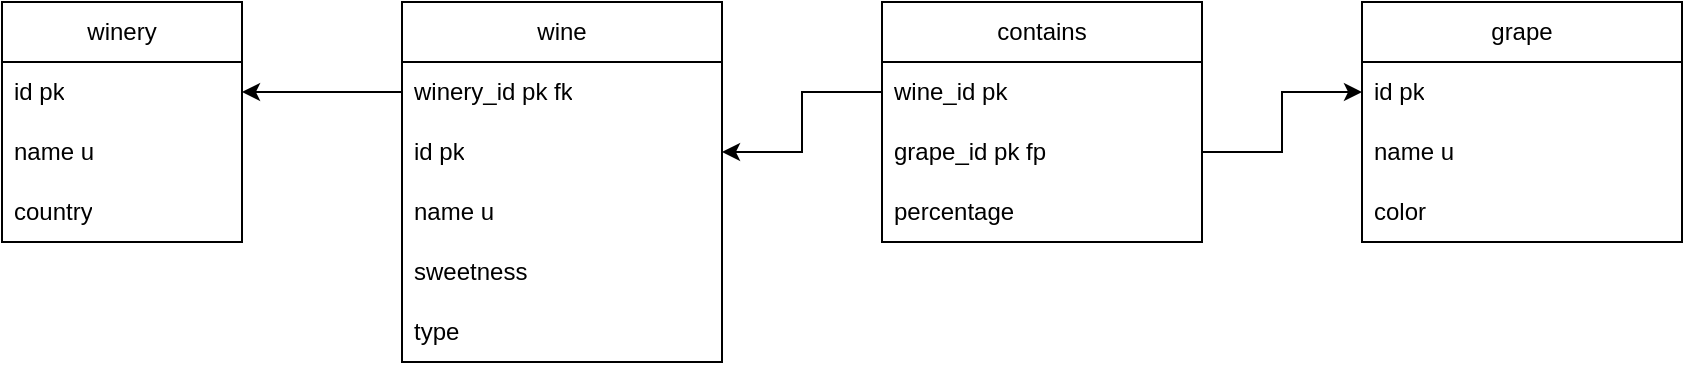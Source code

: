 <mxfile version="22.0.2" type="device" pages="5">
  <diagram id="7JNkTT_Jf9a0MJnFSr_K" name="H3T1">
    <mxGraphModel dx="678" dy="664" grid="1" gridSize="10" guides="1" tooltips="1" connect="1" arrows="1" fold="1" page="1" pageScale="1" pageWidth="827" pageHeight="1169" math="0" shadow="0">
      <root>
        <mxCell id="0" />
        <mxCell id="1" parent="0" />
        <mxCell id="1oQ45jNljYqQ-ajSGoRj-1" value="wine" style="swimlane;fontStyle=0;childLayout=stackLayout;horizontal=1;startSize=30;horizontalStack=0;resizeParent=1;resizeParentMax=0;resizeLast=0;collapsible=1;marginBottom=0;whiteSpace=wrap;html=1;" vertex="1" parent="1">
          <mxGeometry x="240" y="320" width="160" height="180" as="geometry" />
        </mxCell>
        <mxCell id="1oQ45jNljYqQ-ajSGoRj-2" value="winery_id pk fk" style="text;strokeColor=none;fillColor=none;align=left;verticalAlign=middle;spacingLeft=4;spacingRight=4;overflow=hidden;points=[[0,0.5],[1,0.5]];portConstraint=eastwest;rotatable=0;whiteSpace=wrap;html=1;" vertex="1" parent="1oQ45jNljYqQ-ajSGoRj-1">
          <mxGeometry y="30" width="160" height="30" as="geometry" />
        </mxCell>
        <mxCell id="1oQ45jNljYqQ-ajSGoRj-3" value="id pk" style="text;strokeColor=none;fillColor=none;align=left;verticalAlign=middle;spacingLeft=4;spacingRight=4;overflow=hidden;points=[[0,0.5],[1,0.5]];portConstraint=eastwest;rotatable=0;whiteSpace=wrap;html=1;" vertex="1" parent="1oQ45jNljYqQ-ajSGoRj-1">
          <mxGeometry y="60" width="160" height="30" as="geometry" />
        </mxCell>
        <mxCell id="1oQ45jNljYqQ-ajSGoRj-29" value="name u" style="text;strokeColor=none;fillColor=none;align=left;verticalAlign=middle;spacingLeft=4;spacingRight=4;overflow=hidden;points=[[0,0.5],[1,0.5]];portConstraint=eastwest;rotatable=0;whiteSpace=wrap;html=1;" vertex="1" parent="1oQ45jNljYqQ-ajSGoRj-1">
          <mxGeometry y="90" width="160" height="30" as="geometry" />
        </mxCell>
        <mxCell id="1oQ45jNljYqQ-ajSGoRj-4" value="sweetness" style="text;strokeColor=none;fillColor=none;align=left;verticalAlign=middle;spacingLeft=4;spacingRight=4;overflow=hidden;points=[[0,0.5],[1,0.5]];portConstraint=eastwest;rotatable=0;whiteSpace=wrap;html=1;" vertex="1" parent="1oQ45jNljYqQ-ajSGoRj-1">
          <mxGeometry y="120" width="160" height="30" as="geometry" />
        </mxCell>
        <mxCell id="1oQ45jNljYqQ-ajSGoRj-30" value="type" style="text;strokeColor=none;fillColor=none;align=left;verticalAlign=middle;spacingLeft=4;spacingRight=4;overflow=hidden;points=[[0,0.5],[1,0.5]];portConstraint=eastwest;rotatable=0;whiteSpace=wrap;html=1;" vertex="1" parent="1oQ45jNljYqQ-ajSGoRj-1">
          <mxGeometry y="150" width="160" height="30" as="geometry" />
        </mxCell>
        <mxCell id="1oQ45jNljYqQ-ajSGoRj-5" value="winery" style="swimlane;fontStyle=0;childLayout=stackLayout;horizontal=1;startSize=30;horizontalStack=0;resizeParent=1;resizeParentMax=0;resizeLast=0;collapsible=1;marginBottom=0;whiteSpace=wrap;html=1;" vertex="1" parent="1">
          <mxGeometry x="40" y="320" width="120" height="120" as="geometry">
            <mxRectangle x="30" y="340" width="90" height="30" as="alternateBounds" />
          </mxGeometry>
        </mxCell>
        <mxCell id="1oQ45jNljYqQ-ajSGoRj-6" value="id pk" style="text;strokeColor=none;fillColor=none;align=left;verticalAlign=middle;spacingLeft=4;spacingRight=4;overflow=hidden;points=[[0,0.5],[1,0.5]];portConstraint=eastwest;rotatable=0;whiteSpace=wrap;html=1;" vertex="1" parent="1oQ45jNljYqQ-ajSGoRj-5">
          <mxGeometry y="30" width="120" height="30" as="geometry" />
        </mxCell>
        <mxCell id="1oQ45jNljYqQ-ajSGoRj-7" value="name u" style="text;strokeColor=none;fillColor=none;align=left;verticalAlign=middle;spacingLeft=4;spacingRight=4;overflow=hidden;points=[[0,0.5],[1,0.5]];portConstraint=eastwest;rotatable=0;whiteSpace=wrap;html=1;" vertex="1" parent="1oQ45jNljYqQ-ajSGoRj-5">
          <mxGeometry y="60" width="120" height="30" as="geometry" />
        </mxCell>
        <mxCell id="1oQ45jNljYqQ-ajSGoRj-8" value="country" style="text;strokeColor=none;fillColor=none;align=left;verticalAlign=middle;spacingLeft=4;spacingRight=4;overflow=hidden;points=[[0,0.5],[1,0.5]];portConstraint=eastwest;rotatable=0;whiteSpace=wrap;html=1;" vertex="1" parent="1oQ45jNljYqQ-ajSGoRj-5">
          <mxGeometry y="90" width="120" height="30" as="geometry" />
        </mxCell>
        <mxCell id="1oQ45jNljYqQ-ajSGoRj-17" style="edgeStyle=orthogonalEdgeStyle;rounded=0;orthogonalLoop=1;jettySize=auto;html=1;exitX=0;exitY=0.5;exitDx=0;exitDy=0;entryX=1;entryY=0.5;entryDx=0;entryDy=0;" edge="1" parent="1" source="1oQ45jNljYqQ-ajSGoRj-2" target="1oQ45jNljYqQ-ajSGoRj-6">
          <mxGeometry relative="1" as="geometry" />
        </mxCell>
        <mxCell id="1oQ45jNljYqQ-ajSGoRj-19" value="contains" style="swimlane;fontStyle=0;childLayout=stackLayout;horizontal=1;startSize=30;horizontalStack=0;resizeParent=1;resizeParentMax=0;resizeLast=0;collapsible=1;marginBottom=0;whiteSpace=wrap;html=1;" vertex="1" parent="1">
          <mxGeometry x="480" y="320" width="160" height="120" as="geometry" />
        </mxCell>
        <mxCell id="1oQ45jNljYqQ-ajSGoRj-31" value="wine_id pk" style="text;strokeColor=none;fillColor=none;align=left;verticalAlign=middle;spacingLeft=4;spacingRight=4;overflow=hidden;points=[[0,0.5],[1,0.5]];portConstraint=eastwest;rotatable=0;whiteSpace=wrap;html=1;" vertex="1" parent="1oQ45jNljYqQ-ajSGoRj-19">
          <mxGeometry y="30" width="160" height="30" as="geometry" />
        </mxCell>
        <mxCell id="1oQ45jNljYqQ-ajSGoRj-32" value="grape_id pk fp" style="text;strokeColor=none;fillColor=none;align=left;verticalAlign=middle;spacingLeft=4;spacingRight=4;overflow=hidden;points=[[0,0.5],[1,0.5]];portConstraint=eastwest;rotatable=0;whiteSpace=wrap;html=1;" vertex="1" parent="1oQ45jNljYqQ-ajSGoRj-19">
          <mxGeometry y="60" width="160" height="30" as="geometry" />
        </mxCell>
        <mxCell id="1oQ45jNljYqQ-ajSGoRj-36" value="percentage" style="text;strokeColor=none;fillColor=none;align=left;verticalAlign=middle;spacingLeft=4;spacingRight=4;overflow=hidden;points=[[0,0.5],[1,0.5]];portConstraint=eastwest;rotatable=0;whiteSpace=wrap;html=1;" vertex="1" parent="1oQ45jNljYqQ-ajSGoRj-19">
          <mxGeometry y="90" width="160" height="30" as="geometry" />
        </mxCell>
        <mxCell id="1oQ45jNljYqQ-ajSGoRj-22" value="grape" style="swimlane;fontStyle=0;childLayout=stackLayout;horizontal=1;startSize=30;horizontalStack=0;resizeParent=1;resizeParentMax=0;resizeLast=0;collapsible=1;marginBottom=0;whiteSpace=wrap;html=1;" vertex="1" parent="1">
          <mxGeometry x="720" y="320" width="160" height="120" as="geometry" />
        </mxCell>
        <mxCell id="1oQ45jNljYqQ-ajSGoRj-24" value="id pk" style="text;strokeColor=none;fillColor=none;align=left;verticalAlign=middle;spacingLeft=4;spacingRight=4;overflow=hidden;points=[[0,0.5],[1,0.5]];portConstraint=eastwest;rotatable=0;whiteSpace=wrap;html=1;" vertex="1" parent="1oQ45jNljYqQ-ajSGoRj-22">
          <mxGeometry y="30" width="160" height="30" as="geometry" />
        </mxCell>
        <mxCell id="1oQ45jNljYqQ-ajSGoRj-25" value="name u" style="text;strokeColor=none;fillColor=none;align=left;verticalAlign=middle;spacingLeft=4;spacingRight=4;overflow=hidden;points=[[0,0.5],[1,0.5]];portConstraint=eastwest;rotatable=0;whiteSpace=wrap;html=1;" vertex="1" parent="1oQ45jNljYqQ-ajSGoRj-22">
          <mxGeometry y="60" width="160" height="30" as="geometry" />
        </mxCell>
        <mxCell id="1oQ45jNljYqQ-ajSGoRj-26" value="color" style="text;strokeColor=none;fillColor=none;align=left;verticalAlign=middle;spacingLeft=4;spacingRight=4;overflow=hidden;points=[[0,0.5],[1,0.5]];portConstraint=eastwest;rotatable=0;whiteSpace=wrap;html=1;" vertex="1" parent="1oQ45jNljYqQ-ajSGoRj-22">
          <mxGeometry y="90" width="160" height="30" as="geometry" />
        </mxCell>
        <mxCell id="1oQ45jNljYqQ-ajSGoRj-33" style="edgeStyle=orthogonalEdgeStyle;rounded=0;orthogonalLoop=1;jettySize=auto;html=1;" edge="1" parent="1" source="1oQ45jNljYqQ-ajSGoRj-32" target="1oQ45jNljYqQ-ajSGoRj-24">
          <mxGeometry relative="1" as="geometry" />
        </mxCell>
        <mxCell id="1oQ45jNljYqQ-ajSGoRj-35" style="edgeStyle=orthogonalEdgeStyle;rounded=0;orthogonalLoop=1;jettySize=auto;html=1;" edge="1" parent="1" source="1oQ45jNljYqQ-ajSGoRj-31" target="1oQ45jNljYqQ-ajSGoRj-3">
          <mxGeometry relative="1" as="geometry" />
        </mxCell>
      </root>
    </mxGraphModel>
  </diagram>
  <diagram id="_wK9ViU5XN9HifW3fa0C" name="H3T2">
    <mxGraphModel dx="1650" dy="1975" grid="1" gridSize="10" guides="1" tooltips="1" connect="1" arrows="1" fold="1" page="1" pageScale="1" pageWidth="827" pageHeight="1169" math="0" shadow="0">
      <root>
        <mxCell id="0" />
        <mxCell id="1" parent="0" />
        <mxCell id="bbln0P4Kd1BFasdHEKbk-1" value="year" style="ellipse;whiteSpace=wrap;html=1;" vertex="1" parent="1">
          <mxGeometry x="400" y="170" width="70" height="40" as="geometry" />
        </mxCell>
        <mxCell id="bbln0P4Kd1BFasdHEKbk-2" value="mountine" style="rounded=0;whiteSpace=wrap;html=1;" vertex="1" parent="1">
          <mxGeometry x="130" y="110" width="80" height="30" as="geometry" />
        </mxCell>
        <mxCell id="bbln0P4Kd1BFasdHEKbk-3" value="&lt;u&gt;name&lt;/u&gt;" style="ellipse;whiteSpace=wrap;html=1;" vertex="1" parent="1">
          <mxGeometry x="-20" y="110" width="90" height="40" as="geometry" />
        </mxCell>
        <mxCell id="bbln0P4Kd1BFasdHEKbk-4" value="&lt;u&gt;id&lt;/u&gt;" style="ellipse;whiteSpace=wrap;html=1;" vertex="1" parent="1">
          <mxGeometry y="50" width="110" height="40" as="geometry" />
        </mxCell>
        <mxCell id="bbln0P4Kd1BFasdHEKbk-5" value="range" style="ellipse;whiteSpace=wrap;html=1;" vertex="1" parent="1">
          <mxGeometry x="-10" y="170" width="90" height="40" as="geometry" />
        </mxCell>
        <mxCell id="bbln0P4Kd1BFasdHEKbk-6" value="continent" style="ellipse;whiteSpace=wrap;html=1;" vertex="1" parent="1">
          <mxGeometry x="60" y="220" width="90" height="40" as="geometry" />
        </mxCell>
        <mxCell id="bbln0P4Kd1BFasdHEKbk-7" value="elevation" style="ellipse;whiteSpace=wrap;html=1;" vertex="1" parent="1">
          <mxGeometry x="170" y="230" width="90" height="40" as="geometry" />
        </mxCell>
        <mxCell id="bbln0P4Kd1BFasdHEKbk-8" value="" style="endArrow=none;html=1;rounded=0;entryX=0.5;entryY=1;entryDx=0;entryDy=0;exitX=0.5;exitY=0;exitDx=0;exitDy=0;" edge="1" parent="1" source="bbln0P4Kd1BFasdHEKbk-6" target="bbln0P4Kd1BFasdHEKbk-2">
          <mxGeometry width="50" height="50" relative="1" as="geometry">
            <mxPoint x="120" y="220" as="sourcePoint" />
            <mxPoint x="160" y="180" as="targetPoint" />
          </mxGeometry>
        </mxCell>
        <mxCell id="bbln0P4Kd1BFasdHEKbk-9" value="" style="endArrow=none;html=1;rounded=0;entryX=0.75;entryY=1;entryDx=0;entryDy=0;exitX=0.5;exitY=0;exitDx=0;exitDy=0;" edge="1" parent="1" source="bbln0P4Kd1BFasdHEKbk-7" target="bbln0P4Kd1BFasdHEKbk-2">
          <mxGeometry width="50" height="50" relative="1" as="geometry">
            <mxPoint x="110" y="230" as="sourcePoint" />
            <mxPoint x="160" y="180" as="targetPoint" />
          </mxGeometry>
        </mxCell>
        <mxCell id="bbln0P4Kd1BFasdHEKbk-10" value="" style="endArrow=none;html=1;rounded=0;entryX=0.25;entryY=1;entryDx=0;entryDy=0;exitX=1;exitY=0;exitDx=0;exitDy=0;" edge="1" parent="1" source="bbln0P4Kd1BFasdHEKbk-5" target="bbln0P4Kd1BFasdHEKbk-2">
          <mxGeometry width="50" height="50" relative="1" as="geometry">
            <mxPoint x="110" y="230" as="sourcePoint" />
            <mxPoint x="160" y="180" as="targetPoint" />
          </mxGeometry>
        </mxCell>
        <mxCell id="bbln0P4Kd1BFasdHEKbk-11" value="" style="endArrow=none;html=1;rounded=0;entryX=0;entryY=0.5;entryDx=0;entryDy=0;exitX=1;exitY=0.5;exitDx=0;exitDy=0;" edge="1" parent="1" source="bbln0P4Kd1BFasdHEKbk-3" target="bbln0P4Kd1BFasdHEKbk-2">
          <mxGeometry width="50" height="50" relative="1" as="geometry">
            <mxPoint x="110" y="230" as="sourcePoint" />
            <mxPoint x="160" y="180" as="targetPoint" />
          </mxGeometry>
        </mxCell>
        <mxCell id="bbln0P4Kd1BFasdHEKbk-12" value="" style="endArrow=none;html=1;rounded=0;entryX=0.25;entryY=0;entryDx=0;entryDy=0;exitX=1;exitY=1;exitDx=0;exitDy=0;" edge="1" parent="1" source="bbln0P4Kd1BFasdHEKbk-4" target="bbln0P4Kd1BFasdHEKbk-2">
          <mxGeometry width="50" height="50" relative="1" as="geometry">
            <mxPoint x="110" y="230" as="sourcePoint" />
            <mxPoint x="160" y="180" as="targetPoint" />
          </mxGeometry>
        </mxCell>
        <mxCell id="bbln0P4Kd1BFasdHEKbk-13" value="goes_to" style="rhombus;whiteSpace=wrap;html=1;" vertex="1" parent="1">
          <mxGeometry x="280" y="100" width="90" height="50" as="geometry" />
        </mxCell>
        <mxCell id="bbln0P4Kd1BFasdHEKbk-14" value="climbing_journey" style="rounded=0;whiteSpace=wrap;html=1;" vertex="1" parent="1">
          <mxGeometry x="430" y="110" width="120" height="30" as="geometry" />
        </mxCell>
        <mxCell id="bbln0P4Kd1BFasdHEKbk-15" value="" style="endArrow=none;html=1;rounded=0;exitX=1;exitY=0.5;exitDx=0;exitDy=0;entryX=0;entryY=0.5;entryDx=0;entryDy=0;shape=link;" edge="1" parent="1" source="bbln0P4Kd1BFasdHEKbk-13" target="bbln0P4Kd1BFasdHEKbk-14">
          <mxGeometry width="50" height="50" relative="1" as="geometry">
            <mxPoint x="390" y="180" as="sourcePoint" />
            <mxPoint x="400" y="110" as="targetPoint" />
          </mxGeometry>
        </mxCell>
        <mxCell id="bbln0P4Kd1BFasdHEKbk-16" value="&lt;u&gt;name&lt;/u&gt;" style="ellipse;whiteSpace=wrap;html=1;" vertex="1" parent="1">
          <mxGeometry x="405" y="5" width="60" height="30" as="geometry" />
        </mxCell>
        <mxCell id="bbln0P4Kd1BFasdHEKbk-17" value="year" style="ellipse;whiteSpace=wrap;html=1;" vertex="1" parent="1">
          <mxGeometry x="410" y="175" width="50" height="30" as="geometry" />
        </mxCell>
        <mxCell id="bbln0P4Kd1BFasdHEKbk-18" value="&lt;u&gt;id&lt;/u&gt;" style="ellipse;whiteSpace=wrap;html=1;" vertex="1" parent="1">
          <mxGeometry x="310" y="50" width="120" height="40" as="geometry" />
        </mxCell>
        <mxCell id="bbln0P4Kd1BFasdHEKbk-19" value="" style="endArrow=none;html=1;rounded=0;entryX=0.5;entryY=1;entryDx=0;entryDy=0;exitX=0.5;exitY=0;exitDx=0;exitDy=0;" edge="1" parent="1" source="bbln0P4Kd1BFasdHEKbk-14" target="bbln0P4Kd1BFasdHEKbk-16">
          <mxGeometry width="50" height="50" relative="1" as="geometry">
            <mxPoint x="470" y="140" as="sourcePoint" />
            <mxPoint x="520" y="90" as="targetPoint" />
          </mxGeometry>
        </mxCell>
        <mxCell id="bbln0P4Kd1BFasdHEKbk-20" value="" style="endArrow=none;html=1;rounded=0;entryX=0.5;entryY=1;entryDx=0;entryDy=0;" edge="1" parent="1" target="bbln0P4Kd1BFasdHEKbk-18">
          <mxGeometry width="50" height="50" relative="1" as="geometry">
            <mxPoint x="460" y="110" as="sourcePoint" />
            <mxPoint x="520" y="90" as="targetPoint" />
          </mxGeometry>
        </mxCell>
        <mxCell id="bbln0P4Kd1BFasdHEKbk-21" value="" style="endArrow=none;html=1;rounded=0;entryX=0.25;entryY=1;entryDx=0;entryDy=0;exitX=0.5;exitY=0;exitDx=0;exitDy=0;" edge="1" parent="1" source="bbln0P4Kd1BFasdHEKbk-1" target="bbln0P4Kd1BFasdHEKbk-14">
          <mxGeometry width="50" height="50" relative="1" as="geometry">
            <mxPoint x="400" y="160" as="sourcePoint" />
            <mxPoint x="520" y="90" as="targetPoint" />
          </mxGeometry>
        </mxCell>
        <mxCell id="bbln0P4Kd1BFasdHEKbk-22" value="taking_part" style="rhombus;whiteSpace=wrap;html=1;" vertex="1" parent="1">
          <mxGeometry x="630" y="100" width="80" height="50" as="geometry" />
        </mxCell>
        <mxCell id="bbln0P4Kd1BFasdHEKbk-23" value="" style="endArrow=none;html=1;rounded=0;exitX=1.01;exitY=0.593;exitDx=0;exitDy=0;exitPerimeter=0;entryX=0;entryY=0.5;entryDx=0;entryDy=0;shape=link;" edge="1" parent="1">
          <mxGeometry width="50" height="50" relative="1" as="geometry">
            <mxPoint x="551" y="124.83" as="sourcePoint" />
            <mxPoint x="630" y="125.08" as="targetPoint" />
          </mxGeometry>
        </mxCell>
        <mxCell id="bbln0P4Kd1BFasdHEKbk-24" value="hiker" style="rounded=0;whiteSpace=wrap;html=1;" vertex="1" parent="1">
          <mxGeometry x="780" y="110" width="80" height="30" as="geometry" />
        </mxCell>
        <mxCell id="bbln0P4Kd1BFasdHEKbk-25" value="" style="endArrow=none;html=1;rounded=0;entryX=0;entryY=0.5;entryDx=0;entryDy=0;exitX=1;exitY=0.5;exitDx=0;exitDy=0;shape=link;" edge="1" parent="1" source="bbln0P4Kd1BFasdHEKbk-22" target="bbln0P4Kd1BFasdHEKbk-24">
          <mxGeometry width="50" height="50" relative="1" as="geometry">
            <mxPoint x="670" y="140" as="sourcePoint" />
            <mxPoint x="720" y="90" as="targetPoint" />
          </mxGeometry>
        </mxCell>
        <mxCell id="bbln0P4Kd1BFasdHEKbk-26" value="" style="endArrow=none;html=1;rounded=0;entryX=0;entryY=0.5;entryDx=0;entryDy=0;exitX=1;exitY=0.5;exitDx=0;exitDy=0;" edge="1" parent="1" source="bbln0P4Kd1BFasdHEKbk-2" target="bbln0P4Kd1BFasdHEKbk-13">
          <mxGeometry width="50" height="50" relative="1" as="geometry">
            <mxPoint x="180" y="170" as="sourcePoint" />
            <mxPoint x="230" y="120" as="targetPoint" />
          </mxGeometry>
        </mxCell>
        <mxCell id="bbln0P4Kd1BFasdHEKbk-27" value="N" style="text;html=1;align=center;verticalAlign=middle;resizable=0;points=[];autosize=1;strokeColor=none;fillColor=none;" vertex="1" parent="1">
          <mxGeometry x="360" y="98" width="30" height="30" as="geometry" />
        </mxCell>
        <mxCell id="bbln0P4Kd1BFasdHEKbk-28" value="1" style="text;html=1;align=center;verticalAlign=middle;resizable=0;points=[];autosize=1;strokeColor=none;fillColor=none;" vertex="1" parent="1">
          <mxGeometry x="260" y="100" width="30" height="30" as="geometry" />
        </mxCell>
        <mxCell id="bbln0P4Kd1BFasdHEKbk-29" value="M" style="text;html=1;align=center;verticalAlign=middle;resizable=0;points=[];autosize=1;strokeColor=none;fillColor=none;" vertex="1" parent="1">
          <mxGeometry x="610" y="98" width="30" height="30" as="geometry" />
        </mxCell>
        <mxCell id="bbln0P4Kd1BFasdHEKbk-30" value="N" style="text;html=1;align=center;verticalAlign=middle;resizable=0;points=[];autosize=1;strokeColor=none;fillColor=none;" vertex="1" parent="1">
          <mxGeometry x="700" y="98" width="30" height="30" as="geometry" />
        </mxCell>
        <mxCell id="bbln0P4Kd1BFasdHEKbk-31" value="date_of_birth" style="ellipse;whiteSpace=wrap;html=1;" vertex="1" parent="1">
          <mxGeometry x="835" y="35" width="100" height="40" as="geometry" />
        </mxCell>
        <mxCell id="bbln0P4Kd1BFasdHEKbk-32" value="name" style="ellipse;whiteSpace=wrap;html=1;" vertex="1" parent="1">
          <mxGeometry x="775" y="170" width="90" height="40" as="geometry" />
        </mxCell>
        <mxCell id="bbln0P4Kd1BFasdHEKbk-33" value="&lt;u&gt;id&lt;/u&gt;" style="ellipse;whiteSpace=wrap;html=1;" vertex="1" parent="1">
          <mxGeometry x="770" y="40" width="50" height="30" as="geometry" />
        </mxCell>
        <mxCell id="bbln0P4Kd1BFasdHEKbk-34" value="" style="endArrow=none;html=1;rounded=0;entryX=0.5;entryY=1;entryDx=0;entryDy=0;exitX=0.25;exitY=0;exitDx=0;exitDy=0;" edge="1" parent="1" source="bbln0P4Kd1BFasdHEKbk-24" target="bbln0P4Kd1BFasdHEKbk-33">
          <mxGeometry width="50" height="50" relative="1" as="geometry">
            <mxPoint x="830" y="140" as="sourcePoint" />
            <mxPoint x="880" y="90" as="targetPoint" />
          </mxGeometry>
        </mxCell>
        <mxCell id="bbln0P4Kd1BFasdHEKbk-35" value="" style="endArrow=none;html=1;rounded=0;entryX=0;entryY=1;entryDx=0;entryDy=0;exitX=0.75;exitY=0;exitDx=0;exitDy=0;" edge="1" parent="1" source="bbln0P4Kd1BFasdHEKbk-24" target="bbln0P4Kd1BFasdHEKbk-31">
          <mxGeometry width="50" height="50" relative="1" as="geometry">
            <mxPoint x="830" y="140" as="sourcePoint" />
            <mxPoint x="880" y="90" as="targetPoint" />
            <Array as="points" />
          </mxGeometry>
        </mxCell>
        <mxCell id="bbln0P4Kd1BFasdHEKbk-36" value="" style="endArrow=none;html=1;rounded=0;entryX=0.5;entryY=0;entryDx=0;entryDy=0;exitX=0.5;exitY=1;exitDx=0;exitDy=0;" edge="1" parent="1" source="bbln0P4Kd1BFasdHEKbk-24" target="bbln0P4Kd1BFasdHEKbk-32">
          <mxGeometry width="50" height="50" relative="1" as="geometry">
            <mxPoint x="830" y="140" as="sourcePoint" />
            <mxPoint x="880" y="90" as="targetPoint" />
          </mxGeometry>
        </mxCell>
        <mxCell id="bbln0P4Kd1BFasdHEKbk-37" value="first_name" style="ellipse;whiteSpace=wrap;html=1;" vertex="1" parent="1">
          <mxGeometry x="720" y="240" width="90" height="40" as="geometry" />
        </mxCell>
        <mxCell id="bbln0P4Kd1BFasdHEKbk-38" value="surname" style="ellipse;whiteSpace=wrap;html=1;" vertex="1" parent="1">
          <mxGeometry x="827" y="240" width="90" height="40" as="geometry" />
        </mxCell>
        <mxCell id="bbln0P4Kd1BFasdHEKbk-39" value="" style="endArrow=none;html=1;rounded=0;entryX=0.5;entryY=0;entryDx=0;entryDy=0;exitX=0;exitY=1;exitDx=0;exitDy=0;" edge="1" parent="1" source="bbln0P4Kd1BFasdHEKbk-32" target="bbln0P4Kd1BFasdHEKbk-37">
          <mxGeometry width="50" height="50" relative="1" as="geometry">
            <mxPoint x="450" y="180" as="sourcePoint" />
            <mxPoint x="500" y="130" as="targetPoint" />
          </mxGeometry>
        </mxCell>
        <mxCell id="bbln0P4Kd1BFasdHEKbk-40" value="" style="endArrow=none;html=1;rounded=0;entryX=0.5;entryY=0;entryDx=0;entryDy=0;exitX=1;exitY=1;exitDx=0;exitDy=0;" edge="1" parent="1" source="bbln0P4Kd1BFasdHEKbk-32" target="bbln0P4Kd1BFasdHEKbk-38">
          <mxGeometry width="50" height="50" relative="1" as="geometry">
            <mxPoint x="450" y="180" as="sourcePoint" />
            <mxPoint x="500" y="130" as="targetPoint" />
          </mxGeometry>
        </mxCell>
        <mxCell id="bbln0P4Kd1BFasdHEKbk-41" value="level" style="ellipse;whiteSpace=wrap;html=1;" vertex="1" parent="1">
          <mxGeometry x="490" y="175" width="70" height="30" as="geometry" />
        </mxCell>
        <mxCell id="bbln0P4Kd1BFasdHEKbk-42" value="" style="endArrow=none;html=1;rounded=0;entryX=0.5;entryY=0;entryDx=0;entryDy=0;exitX=0.75;exitY=1;exitDx=0;exitDy=0;" edge="1" parent="1" source="bbln0P4Kd1BFasdHEKbk-14" target="bbln0P4Kd1BFasdHEKbk-41">
          <mxGeometry width="50" height="50" relative="1" as="geometry">
            <mxPoint x="450" y="180" as="sourcePoint" />
            <mxPoint x="500" y="130" as="targetPoint" />
          </mxGeometry>
        </mxCell>
        <mxCell id="bbln0P4Kd1BFasdHEKbk-43" value="physical_level" style="ellipse;whiteSpace=wrap;html=1;" vertex="1" parent="1">
          <mxGeometry x="420" y="230" width="90" height="40" as="geometry" />
        </mxCell>
        <mxCell id="bbln0P4Kd1BFasdHEKbk-44" value="tehnical_level" style="ellipse;whiteSpace=wrap;html=1;" vertex="1" parent="1">
          <mxGeometry x="525" y="230" width="95" height="40" as="geometry" />
        </mxCell>
        <mxCell id="bbln0P4Kd1BFasdHEKbk-45" value="" style="endArrow=none;html=1;rounded=0;exitX=0.5;exitY=0;exitDx=0;exitDy=0;entryX=1;entryY=1;entryDx=0;entryDy=0;" edge="1" parent="1" source="bbln0P4Kd1BFasdHEKbk-44" target="bbln0P4Kd1BFasdHEKbk-41">
          <mxGeometry width="50" height="50" relative="1" as="geometry">
            <mxPoint x="450" y="180" as="sourcePoint" />
            <mxPoint x="500" y="130" as="targetPoint" />
          </mxGeometry>
        </mxCell>
        <mxCell id="bbln0P4Kd1BFasdHEKbk-46" value="" style="endArrow=none;html=1;rounded=0;entryX=0.5;entryY=0;entryDx=0;entryDy=0;exitX=0;exitY=1;exitDx=0;exitDy=0;" edge="1" parent="1" source="bbln0P4Kd1BFasdHEKbk-41" target="bbln0P4Kd1BFasdHEKbk-43">
          <mxGeometry width="50" height="50" relative="1" as="geometry">
            <mxPoint x="450" y="180" as="sourcePoint" />
            <mxPoint x="500" y="130" as="targetPoint" />
          </mxGeometry>
        </mxCell>
        <mxCell id="bbln0P4Kd1BFasdHEKbk-47" value="no_data" style="ellipse;whiteSpace=wrap;dashed=1;html=1;dashPattern=1 3" vertex="1" parent="1">
          <mxGeometry x="482.5" y="-5" width="85" height="40" as="geometry" />
        </mxCell>
        <mxCell id="bbln0P4Kd1BFasdHEKbk-48" value="" style="endArrow=none;html=1;rounded=0;entryX=0;entryY=1;entryDx=0;entryDy=0;exitX=0.75;exitY=0;exitDx=0;exitDy=0;" edge="1" parent="1" source="bbln0P4Kd1BFasdHEKbk-14" target="bbln0P4Kd1BFasdHEKbk-47">
          <mxGeometry width="50" height="50" relative="1" as="geometry">
            <mxPoint x="480" y="240" as="sourcePoint" />
            <mxPoint x="530" y="190" as="targetPoint" />
          </mxGeometry>
        </mxCell>
        <mxCell id="bbln0P4Kd1BFasdHEKbk-49" value="no_journeys" style="ellipse;whiteSpace=wrap;dashed=1;html=1;dashPattern=1 3" vertex="1" parent="1">
          <mxGeometry x="130" y="30" width="85" height="40" as="geometry" />
        </mxCell>
        <mxCell id="bbln0P4Kd1BFasdHEKbk-50" value="" style="endArrow=none;html=1;rounded=0;entryX=0.5;entryY=1;entryDx=0;entryDy=0;exitX=0.5;exitY=0;exitDx=0;exitDy=0;" edge="1" parent="1" source="bbln0P4Kd1BFasdHEKbk-2" target="bbln0P4Kd1BFasdHEKbk-49">
          <mxGeometry width="50" height="50" relative="1" as="geometry">
            <mxPoint x="490" y="210" as="sourcePoint" />
            <mxPoint x="540" y="160" as="targetPoint" />
          </mxGeometry>
        </mxCell>
        <mxCell id="FB-y4dWFcBNHLq-h-s0U-4" value="taking_part" style="rhombus;whiteSpace=wrap;html=1;" vertex="1" parent="1">
          <mxGeometry x="695" y="-28.75" width="80" height="50" as="geometry" />
        </mxCell>
        <mxCell id="FB-y4dWFcBNHLq-h-s0U-8" value="took_part" style="rhombus;whiteSpace=wrap;html=1;" vertex="1" parent="1">
          <mxGeometry x="695" y="-25" width="80" height="42.5" as="geometry" />
        </mxCell>
        <mxCell id="FB-y4dWFcBNHLq-h-s0U-10" value="completed_&lt;br&gt;climbing_journey" style="rounded=0;whiteSpace=wrap;html=1;" vertex="1" parent="1">
          <mxGeometry x="610" y="-130" width="130" height="35" as="geometry" />
        </mxCell>
        <mxCell id="FB-y4dWFcBNHLq-h-s0U-6" value="completed_&lt;br&gt;climbing_journey" style="rounded=0;whiteSpace=wrap;html=1;" vertex="1" parent="1">
          <mxGeometry x="615" y="-127.5" width="120" height="30" as="geometry" />
        </mxCell>
        <mxCell id="FB-y4dWFcBNHLq-h-s0U-14" value="taking_part" style="rhombus;whiteSpace=wrap;html=1;" vertex="1" parent="1">
          <mxGeometry x="580" y="-28.75" width="80" height="50" as="geometry" />
        </mxCell>
        <mxCell id="FB-y4dWFcBNHLq-h-s0U-15" value="related_to" style="rhombus;whiteSpace=wrap;html=1;" vertex="1" parent="1">
          <mxGeometry x="580" y="-25" width="80" height="42.5" as="geometry" />
        </mxCell>
        <mxCell id="FB-y4dWFcBNHLq-h-s0U-17" value="" style="endArrow=none;html=1;rounded=0;entryX=0.5;entryY=1;entryDx=0;entryDy=0;exitX=0;exitY=0;exitDx=0;exitDy=0;" edge="1" parent="1" source="bbln0P4Kd1BFasdHEKbk-24" target="FB-y4dWFcBNHLq-h-s0U-4">
          <mxGeometry width="50" height="50" relative="1" as="geometry">
            <mxPoint x="790" y="110" as="sourcePoint" />
            <mxPoint x="840" y="60" as="targetPoint" />
          </mxGeometry>
        </mxCell>
        <mxCell id="FB-y4dWFcBNHLq-h-s0U-18" value="" style="endArrow=none;html=1;rounded=0;exitX=1;exitY=0;exitDx=0;exitDy=0;entryX=0.5;entryY=1;entryDx=0;entryDy=0;" edge="1" parent="1" source="bbln0P4Kd1BFasdHEKbk-14" target="FB-y4dWFcBNHLq-h-s0U-14">
          <mxGeometry width="50" height="50" relative="1" as="geometry">
            <mxPoint x="660" y="70" as="sourcePoint" />
            <mxPoint x="710" y="20" as="targetPoint" />
          </mxGeometry>
        </mxCell>
        <mxCell id="FB-y4dWFcBNHLq-h-s0U-19" value="" style="endArrow=none;html=1;rounded=0;entryX=0.25;entryY=1;entryDx=0;entryDy=0;exitX=0.5;exitY=0;exitDx=0;exitDy=0;" edge="1" parent="1" source="FB-y4dWFcBNHLq-h-s0U-15" target="FB-y4dWFcBNHLq-h-s0U-10">
          <mxGeometry width="50" height="50" relative="1" as="geometry">
            <mxPoint x="620" y="-30" as="sourcePoint" />
            <mxPoint x="710" y="20" as="targetPoint" />
            <Array as="points" />
          </mxGeometry>
        </mxCell>
        <mxCell id="FB-y4dWFcBNHLq-h-s0U-20" value="" style="endArrow=none;html=1;rounded=0;entryX=0.75;entryY=1;entryDx=0;entryDy=0;exitX=0.5;exitY=0;exitDx=0;exitDy=0;" edge="1" parent="1" source="FB-y4dWFcBNHLq-h-s0U-8" target="FB-y4dWFcBNHLq-h-s0U-6">
          <mxGeometry width="50" height="50" relative="1" as="geometry">
            <mxPoint x="660" y="70" as="sourcePoint" />
            <mxPoint x="710" y="20" as="targetPoint" />
          </mxGeometry>
        </mxCell>
        <mxCell id="FB-y4dWFcBNHLq-h-s0U-21" value="1" style="text;html=1;align=center;verticalAlign=middle;resizable=0;points=[];autosize=1;strokeColor=none;fillColor=none;" vertex="1" parent="1">
          <mxGeometry x="740" y="10" width="30" height="30" as="geometry" />
        </mxCell>
        <mxCell id="FB-y4dWFcBNHLq-h-s0U-22" value="N" style="text;html=1;align=center;verticalAlign=middle;resizable=0;points=[];autosize=1;strokeColor=none;fillColor=none;" vertex="1" parent="1">
          <mxGeometry x="730" y="-55" width="30" height="30" as="geometry" />
        </mxCell>
        <mxCell id="FB-y4dWFcBNHLq-h-s0U-23" value="N" style="text;html=1;align=center;verticalAlign=middle;resizable=0;points=[];autosize=1;strokeColor=none;fillColor=none;" vertex="1" parent="1">
          <mxGeometry x="590" y="-55" width="30" height="30" as="geometry" />
        </mxCell>
        <mxCell id="FB-y4dWFcBNHLq-h-s0U-25" value="1" style="text;html=1;align=center;verticalAlign=middle;resizable=0;points=[];autosize=1;strokeColor=none;fillColor=none;" vertex="1" parent="1">
          <mxGeometry x="580" y="10" width="30" height="30" as="geometry" />
        </mxCell>
        <mxCell id="FB-y4dWFcBNHLq-h-s0U-26" value="success_rate" style="ellipse;whiteSpace=wrap;html=1;" vertex="1" parent="1">
          <mxGeometry x="630" y="-220" width="90" height="40" as="geometry" />
        </mxCell>
        <mxCell id="FB-y4dWFcBNHLq-h-s0U-28" value="" style="endArrow=none;html=1;rounded=0;entryX=0.5;entryY=1;entryDx=0;entryDy=0;exitX=0.5;exitY=0;exitDx=0;exitDy=0;" edge="1" parent="1" source="FB-y4dWFcBNHLq-h-s0U-6" target="FB-y4dWFcBNHLq-h-s0U-26">
          <mxGeometry width="50" height="50" relative="1" as="geometry">
            <mxPoint x="640" y="30" as="sourcePoint" />
            <mxPoint x="690" y="-20" as="targetPoint" />
          </mxGeometry>
        </mxCell>
      </root>
    </mxGraphModel>
  </diagram>
  <diagram id="AAaRK82cXDlwMC6vociS" name="H3T3">
    <mxGraphModel dx="1152" dy="1128" grid="1" gridSize="10" guides="1" tooltips="1" connect="1" arrows="1" fold="1" page="1" pageScale="1" pageWidth="827" pageHeight="1169" math="0" shadow="0">
      <root>
        <mxCell id="0" />
        <mxCell id="1" parent="0" />
        <mxCell id="342cqSCkGEof91Cu0tMt-51" value="goes_to" style="swimlane;fontStyle=0;childLayout=stackLayout;horizontal=1;startSize=30;horizontalStack=0;resizeParent=1;resizeParentMax=0;resizeLast=0;collapsible=1;marginBottom=0;whiteSpace=wrap;html=1;" vertex="1" parent="1">
          <mxGeometry x="240" y="320" width="160" height="90" as="geometry" />
        </mxCell>
        <mxCell id="342cqSCkGEof91Cu0tMt-52" value="mountine_id pk fk" style="text;strokeColor=none;fillColor=none;align=left;verticalAlign=middle;spacingLeft=4;spacingRight=4;overflow=hidden;points=[[0,0.5],[1,0.5]];portConstraint=eastwest;rotatable=0;whiteSpace=wrap;html=1;" vertex="1" parent="342cqSCkGEof91Cu0tMt-51">
          <mxGeometry y="30" width="160" height="30" as="geometry" />
        </mxCell>
        <mxCell id="342cqSCkGEof91Cu0tMt-53" value="climbing_journey_id pk fk" style="text;strokeColor=none;fillColor=none;align=left;verticalAlign=middle;spacingLeft=4;spacingRight=4;overflow=hidden;points=[[0,0.5],[1,0.5]];portConstraint=eastwest;rotatable=0;whiteSpace=wrap;html=1;" vertex="1" parent="342cqSCkGEof91Cu0tMt-51">
          <mxGeometry y="60" width="160" height="30" as="geometry" />
        </mxCell>
        <mxCell id="342cqSCkGEof91Cu0tMt-55" value="mountine" style="swimlane;fontStyle=0;childLayout=stackLayout;horizontal=1;startSize=30;horizontalStack=0;resizeParent=1;resizeParentMax=0;resizeLast=0;collapsible=1;marginBottom=0;whiteSpace=wrap;html=1;" vertex="1" parent="1">
          <mxGeometry x="40" y="320" width="120" height="180" as="geometry">
            <mxRectangle x="30" y="340" width="90" height="30" as="alternateBounds" />
          </mxGeometry>
        </mxCell>
        <mxCell id="342cqSCkGEof91Cu0tMt-56" value="mountine_id pk" style="text;strokeColor=none;fillColor=none;align=left;verticalAlign=middle;spacingLeft=4;spacingRight=4;overflow=hidden;points=[[0,0.5],[1,0.5]];portConstraint=eastwest;rotatable=0;whiteSpace=wrap;html=1;" vertex="1" parent="342cqSCkGEof91Cu0tMt-55">
          <mxGeometry y="30" width="120" height="30" as="geometry" />
        </mxCell>
        <mxCell id="342cqSCkGEof91Cu0tMt-57" value="name u" style="text;strokeColor=none;fillColor=none;align=left;verticalAlign=middle;spacingLeft=4;spacingRight=4;overflow=hidden;points=[[0,0.5],[1,0.5]];portConstraint=eastwest;rotatable=0;whiteSpace=wrap;html=1;" vertex="1" parent="342cqSCkGEof91Cu0tMt-55">
          <mxGeometry y="60" width="120" height="30" as="geometry" />
        </mxCell>
        <mxCell id="342cqSCkGEof91Cu0tMt-58" value="range" style="text;strokeColor=none;fillColor=none;align=left;verticalAlign=middle;spacingLeft=4;spacingRight=4;overflow=hidden;points=[[0,0.5],[1,0.5]];portConstraint=eastwest;rotatable=0;whiteSpace=wrap;html=1;" vertex="1" parent="342cqSCkGEof91Cu0tMt-55">
          <mxGeometry y="90" width="120" height="30" as="geometry" />
        </mxCell>
        <mxCell id="342cqSCkGEof91Cu0tMt-59" value="continent" style="text;strokeColor=none;fillColor=none;align=left;verticalAlign=middle;spacingLeft=4;spacingRight=4;overflow=hidden;points=[[0,0.5],[1,0.5]];portConstraint=eastwest;rotatable=0;whiteSpace=wrap;html=1;" vertex="1" parent="342cqSCkGEof91Cu0tMt-55">
          <mxGeometry y="120" width="120" height="30" as="geometry" />
        </mxCell>
        <mxCell id="342cqSCkGEof91Cu0tMt-60" value="elevation" style="text;strokeColor=none;fillColor=none;align=left;verticalAlign=middle;spacingLeft=4;spacingRight=4;overflow=hidden;points=[[0,0.5],[1,0.5]];portConstraint=eastwest;rotatable=0;whiteSpace=wrap;html=1;" vertex="1" parent="342cqSCkGEof91Cu0tMt-55">
          <mxGeometry y="150" width="120" height="30" as="geometry" />
        </mxCell>
        <mxCell id="342cqSCkGEof91Cu0tMt-61" value="climbing_journey" style="swimlane;fontStyle=0;childLayout=stackLayout;horizontal=1;startSize=30;horizontalStack=0;resizeParent=1;resizeParentMax=0;resizeLast=0;collapsible=1;marginBottom=0;whiteSpace=wrap;html=1;" vertex="1" parent="1">
          <mxGeometry x="480" y="320" width="160" height="180" as="geometry" />
        </mxCell>
        <mxCell id="342cqSCkGEof91Cu0tMt-62" value="climbing_journey_id pk" style="text;strokeColor=none;fillColor=none;align=left;verticalAlign=middle;spacingLeft=4;spacingRight=4;overflow=hidden;points=[[0,0.5],[1,0.5]];portConstraint=eastwest;rotatable=0;whiteSpace=wrap;html=1;" vertex="1" parent="342cqSCkGEof91Cu0tMt-61">
          <mxGeometry y="30" width="160" height="30" as="geometry" />
        </mxCell>
        <mxCell id="342cqSCkGEof91Cu0tMt-63" value="name u" style="text;strokeColor=none;fillColor=none;align=left;verticalAlign=middle;spacingLeft=4;spacingRight=4;overflow=hidden;points=[[0,0.5],[1,0.5]];portConstraint=eastwest;rotatable=0;whiteSpace=wrap;html=1;" vertex="1" parent="342cqSCkGEof91Cu0tMt-61">
          <mxGeometry y="60" width="160" height="30" as="geometry" />
        </mxCell>
        <mxCell id="342cqSCkGEof91Cu0tMt-64" value="year" style="text;strokeColor=none;fillColor=none;align=left;verticalAlign=middle;spacingLeft=4;spacingRight=4;overflow=hidden;points=[[0,0.5],[1,0.5]];portConstraint=eastwest;rotatable=0;whiteSpace=wrap;html=1;" vertex="1" parent="342cqSCkGEof91Cu0tMt-61">
          <mxGeometry y="90" width="160" height="30" as="geometry" />
        </mxCell>
        <mxCell id="342cqSCkGEof91Cu0tMt-65" value="physical level" style="text;strokeColor=none;fillColor=none;align=left;verticalAlign=middle;spacingLeft=4;spacingRight=4;overflow=hidden;points=[[0,0.5],[1,0.5]];portConstraint=eastwest;rotatable=0;whiteSpace=wrap;html=1;" vertex="1" parent="342cqSCkGEof91Cu0tMt-61">
          <mxGeometry y="120" width="160" height="30" as="geometry" />
        </mxCell>
        <mxCell id="342cqSCkGEof91Cu0tMt-66" value="technical level" style="text;strokeColor=none;fillColor=none;align=left;verticalAlign=middle;spacingLeft=4;spacingRight=4;overflow=hidden;points=[[0,0.5],[1,0.5]];portConstraint=eastwest;rotatable=0;whiteSpace=wrap;html=1;" vertex="1" parent="342cqSCkGEof91Cu0tMt-61">
          <mxGeometry y="150" width="160" height="30" as="geometry" />
        </mxCell>
        <mxCell id="342cqSCkGEof91Cu0tMt-67" style="edgeStyle=orthogonalEdgeStyle;rounded=0;orthogonalLoop=1;jettySize=auto;html=1;exitX=0;exitY=0.5;exitDx=0;exitDy=0;entryX=1;entryY=0.5;entryDx=0;entryDy=0;" edge="1" parent="1" source="342cqSCkGEof91Cu0tMt-52" target="342cqSCkGEof91Cu0tMt-56">
          <mxGeometry relative="1" as="geometry" />
        </mxCell>
        <mxCell id="342cqSCkGEof91Cu0tMt-68" style="edgeStyle=orthogonalEdgeStyle;rounded=0;orthogonalLoop=1;jettySize=auto;html=1;exitX=1;exitY=0.5;exitDx=0;exitDy=0;entryX=0;entryY=0.5;entryDx=0;entryDy=0;" edge="1" parent="1" source="342cqSCkGEof91Cu0tMt-53" target="342cqSCkGEof91Cu0tMt-62">
          <mxGeometry relative="1" as="geometry" />
        </mxCell>
        <mxCell id="342cqSCkGEof91Cu0tMt-69" value="taking_part" style="swimlane;fontStyle=0;childLayout=stackLayout;horizontal=1;startSize=30;horizontalStack=0;resizeParent=1;resizeParentMax=0;resizeLast=0;collapsible=1;marginBottom=0;whiteSpace=wrap;html=1;" vertex="1" parent="1">
          <mxGeometry x="720" y="320" width="160" height="90" as="geometry" />
        </mxCell>
        <mxCell id="342cqSCkGEof91Cu0tMt-70" value="climbing_journey_id pk fk" style="text;strokeColor=none;fillColor=none;align=left;verticalAlign=middle;spacingLeft=4;spacingRight=4;overflow=hidden;points=[[0,0.5],[1,0.5]];portConstraint=eastwest;rotatable=0;whiteSpace=wrap;html=1;" vertex="1" parent="342cqSCkGEof91Cu0tMt-69">
          <mxGeometry y="30" width="160" height="30" as="geometry" />
        </mxCell>
        <mxCell id="342cqSCkGEof91Cu0tMt-71" value="hiker_id pk fk" style="text;strokeColor=none;fillColor=none;align=left;verticalAlign=middle;spacingLeft=4;spacingRight=4;overflow=hidden;points=[[0,0.5],[1,0.5]];portConstraint=eastwest;rotatable=0;whiteSpace=wrap;html=1;" vertex="1" parent="342cqSCkGEof91Cu0tMt-69">
          <mxGeometry y="60" width="160" height="30" as="geometry" />
        </mxCell>
        <mxCell id="342cqSCkGEof91Cu0tMt-72" value="hiker" style="swimlane;fontStyle=0;childLayout=stackLayout;horizontal=1;startSize=30;horizontalStack=0;resizeParent=1;resizeParentMax=0;resizeLast=0;collapsible=1;marginBottom=0;whiteSpace=wrap;html=1;" vertex="1" parent="1">
          <mxGeometry x="960" y="320" width="160" height="150" as="geometry" />
        </mxCell>
        <mxCell id="342cqSCkGEof91Cu0tMt-73" value="hiker_id pk" style="text;strokeColor=none;fillColor=none;align=left;verticalAlign=middle;spacingLeft=4;spacingRight=4;overflow=hidden;points=[[0,0.5],[1,0.5]];portConstraint=eastwest;rotatable=0;whiteSpace=wrap;html=1;" vertex="1" parent="342cqSCkGEof91Cu0tMt-72">
          <mxGeometry y="30" width="160" height="30" as="geometry" />
        </mxCell>
        <mxCell id="342cqSCkGEof91Cu0tMt-74" value="first_name" style="text;strokeColor=none;fillColor=none;align=left;verticalAlign=middle;spacingLeft=4;spacingRight=4;overflow=hidden;points=[[0,0.5],[1,0.5]];portConstraint=eastwest;rotatable=0;whiteSpace=wrap;html=1;" vertex="1" parent="342cqSCkGEof91Cu0tMt-72">
          <mxGeometry y="60" width="160" height="30" as="geometry" />
        </mxCell>
        <mxCell id="342cqSCkGEof91Cu0tMt-75" value="surname" style="text;strokeColor=none;fillColor=none;align=left;verticalAlign=middle;spacingLeft=4;spacingRight=4;overflow=hidden;points=[[0,0.5],[1,0.5]];portConstraint=eastwest;rotatable=0;whiteSpace=wrap;html=1;" vertex="1" parent="342cqSCkGEof91Cu0tMt-72">
          <mxGeometry y="90" width="160" height="30" as="geometry" />
        </mxCell>
        <mxCell id="342cqSCkGEof91Cu0tMt-76" value="dat_of_birth" style="text;strokeColor=none;fillColor=none;align=left;verticalAlign=middle;spacingLeft=4;spacingRight=4;overflow=hidden;points=[[0,0.5],[1,0.5]];portConstraint=eastwest;rotatable=0;whiteSpace=wrap;html=1;" vertex="1" parent="342cqSCkGEof91Cu0tMt-72">
          <mxGeometry y="120" width="160" height="30" as="geometry" />
        </mxCell>
        <mxCell id="342cqSCkGEof91Cu0tMt-77" style="edgeStyle=orthogonalEdgeStyle;rounded=0;orthogonalLoop=1;jettySize=auto;html=1;exitX=0;exitY=0.5;exitDx=0;exitDy=0;entryX=1;entryY=0.5;entryDx=0;entryDy=0;" edge="1" parent="1" source="342cqSCkGEof91Cu0tMt-70" target="342cqSCkGEof91Cu0tMt-62">
          <mxGeometry relative="1" as="geometry" />
        </mxCell>
        <mxCell id="342cqSCkGEof91Cu0tMt-78" style="edgeStyle=orthogonalEdgeStyle;rounded=0;orthogonalLoop=1;jettySize=auto;html=1;" edge="1" parent="1" source="342cqSCkGEof91Cu0tMt-71" target="342cqSCkGEof91Cu0tMt-73">
          <mxGeometry relative="1" as="geometry" />
        </mxCell>
        <mxCell id="6ypV0t8R5M2VZ4bSkFc9-7" value="climbing_journey" style="swimlane;fontStyle=0;childLayout=stackLayout;horizontal=1;startSize=30;horizontalStack=0;resizeParent=1;resizeParentMax=0;resizeLast=0;collapsible=1;marginBottom=0;whiteSpace=wrap;html=1;" vertex="1" parent="1">
          <mxGeometry x="720" y="480" width="160" height="120" as="geometry" />
        </mxCell>
        <mxCell id="6ypV0t8R5M2VZ4bSkFc9-8" value="climbing_journey_id pk fk" style="text;strokeColor=none;fillColor=none;align=left;verticalAlign=middle;spacingLeft=4;spacingRight=4;overflow=hidden;points=[[0,0.5],[1,0.5]];portConstraint=eastwest;rotatable=0;whiteSpace=wrap;html=1;" vertex="1" parent="6ypV0t8R5M2VZ4bSkFc9-7">
          <mxGeometry y="30" width="160" height="30" as="geometry" />
        </mxCell>
        <mxCell id="6ypV0t8R5M2VZ4bSkFc9-13" value="hiker_id pk fk" style="text;strokeColor=none;fillColor=none;align=left;verticalAlign=middle;spacingLeft=4;spacingRight=4;overflow=hidden;points=[[0,0.5],[1,0.5]];portConstraint=eastwest;rotatable=0;whiteSpace=wrap;html=1;" vertex="1" parent="6ypV0t8R5M2VZ4bSkFc9-7">
          <mxGeometry y="60" width="160" height="30" as="geometry" />
        </mxCell>
        <mxCell id="6ypV0t8R5M2VZ4bSkFc9-11" value="sucess_rate" style="text;strokeColor=none;fillColor=none;align=left;verticalAlign=middle;spacingLeft=4;spacingRight=4;overflow=hidden;points=[[0,0.5],[1,0.5]];portConstraint=eastwest;rotatable=0;whiteSpace=wrap;html=1;" vertex="1" parent="6ypV0t8R5M2VZ4bSkFc9-7">
          <mxGeometry y="90" width="160" height="30" as="geometry" />
        </mxCell>
        <mxCell id="6ypV0t8R5M2VZ4bSkFc9-14" style="edgeStyle=orthogonalEdgeStyle;rounded=0;orthogonalLoop=1;jettySize=auto;html=1;" edge="1" parent="1" source="6ypV0t8R5M2VZ4bSkFc9-8" target="342cqSCkGEof91Cu0tMt-62">
          <mxGeometry relative="1" as="geometry" />
        </mxCell>
        <mxCell id="6ypV0t8R5M2VZ4bSkFc9-15" style="edgeStyle=orthogonalEdgeStyle;rounded=0;orthogonalLoop=1;jettySize=auto;html=1;" edge="1" parent="1" source="6ypV0t8R5M2VZ4bSkFc9-8" target="342cqSCkGEof91Cu0tMt-73">
          <mxGeometry relative="1" as="geometry" />
        </mxCell>
      </root>
    </mxGraphModel>
  </diagram>
  <diagram id="PxF7EAlufRxV44tExgAF" name="H3T4">
    <mxGraphModel dx="2747" dy="3049" grid="1" gridSize="10" guides="1" tooltips="1" connect="1" arrows="1" fold="1" page="1" pageScale="1" pageWidth="827" pageHeight="1169" math="0" shadow="0">
      <root>
        <mxCell id="0" />
        <mxCell id="1" parent="0" />
        <mxCell id="BuTyovNF-992CTDELm49-1" value="ice_cream" style="swimlane;fontStyle=0;childLayout=stackLayout;horizontal=1;startSize=30;horizontalStack=0;resizeParent=1;resizeParentMax=0;resizeLast=0;collapsible=1;marginBottom=0;whiteSpace=wrap;html=1;" vertex="1" parent="1">
          <mxGeometry x="240" y="320" width="160" height="150" as="geometry" />
        </mxCell>
        <mxCell id="BuTyovNF-992CTDELm49-2" value="ice_cream_id pk" style="text;strokeColor=none;fillColor=none;align=left;verticalAlign=middle;spacingLeft=4;spacingRight=4;overflow=hidden;points=[[0,0.5],[1,0.5]];portConstraint=eastwest;rotatable=0;whiteSpace=wrap;html=1;" vertex="1" parent="BuTyovNF-992CTDELm49-1">
          <mxGeometry y="30" width="160" height="30" as="geometry" />
        </mxCell>
        <mxCell id="BuTyovNF-992CTDELm49-3" value="ice_cream_name u" style="text;strokeColor=none;fillColor=none;align=left;verticalAlign=middle;spacingLeft=4;spacingRight=4;overflow=hidden;points=[[0,0.5],[1,0.5]];portConstraint=eastwest;rotatable=0;whiteSpace=wrap;html=1;" vertex="1" parent="BuTyovNF-992CTDELm49-1">
          <mxGeometry y="60" width="160" height="30" as="geometry" />
        </mxCell>
        <mxCell id="BuTyovNF-992CTDELm49-4" value="manufacturer_id pk fk" style="text;strokeColor=none;fillColor=none;align=left;verticalAlign=middle;spacingLeft=4;spacingRight=4;overflow=hidden;points=[[0,0.5],[1,0.5]];portConstraint=eastwest;rotatable=0;whiteSpace=wrap;html=1;" vertex="1" parent="BuTyovNF-992CTDELm49-1">
          <mxGeometry y="90" width="160" height="30" as="geometry" />
        </mxCell>
        <mxCell id="Obncqlapq16mbaU-U7De-1" value="manufacturing cost" style="text;strokeColor=none;fillColor=none;align=left;verticalAlign=middle;spacingLeft=4;spacingRight=4;overflow=hidden;points=[[0,0.5],[1,0.5]];portConstraint=eastwest;rotatable=0;whiteSpace=wrap;html=1;" vertex="1" parent="BuTyovNF-992CTDELm49-1">
          <mxGeometry y="120" width="160" height="30" as="geometry" />
        </mxCell>
        <mxCell id="BuTyovNF-992CTDELm49-5" value="manufacturer" style="swimlane;fontStyle=0;childLayout=stackLayout;horizontal=1;startSize=30;horizontalStack=0;resizeParent=1;resizeParentMax=0;resizeLast=0;collapsible=1;marginBottom=0;whiteSpace=wrap;html=1;" vertex="1" parent="1">
          <mxGeometry y="320" width="160" height="120" as="geometry">
            <mxRectangle x="30" y="340" width="90" height="30" as="alternateBounds" />
          </mxGeometry>
        </mxCell>
        <mxCell id="BuTyovNF-992CTDELm49-6" value="manufacturer_id pk" style="text;strokeColor=none;fillColor=none;align=left;verticalAlign=middle;spacingLeft=4;spacingRight=4;overflow=hidden;points=[[0,0.5],[1,0.5]];portConstraint=eastwest;rotatable=0;whiteSpace=wrap;html=1;" vertex="1" parent="BuTyovNF-992CTDELm49-5">
          <mxGeometry y="30" width="160" height="30" as="geometry" />
        </mxCell>
        <mxCell id="BuTyovNF-992CTDELm49-7" value="manufacturer_name u" style="text;strokeColor=none;fillColor=none;align=left;verticalAlign=middle;spacingLeft=4;spacingRight=4;overflow=hidden;points=[[0,0.5],[1,0.5]];portConstraint=eastwest;rotatable=0;whiteSpace=wrap;html=1;" vertex="1" parent="BuTyovNF-992CTDELm49-5">
          <mxGeometry y="60" width="160" height="30" as="geometry" />
        </mxCell>
        <mxCell id="BuTyovNF-992CTDELm49-8" value="country" style="text;strokeColor=none;fillColor=none;align=left;verticalAlign=middle;spacingLeft=4;spacingRight=4;overflow=hidden;points=[[0,0.5],[1,0.5]];portConstraint=eastwest;rotatable=0;whiteSpace=wrap;html=1;" vertex="1" parent="BuTyovNF-992CTDELm49-5">
          <mxGeometry y="90" width="160" height="30" as="geometry" />
        </mxCell>
        <mxCell id="BuTyovNF-992CTDELm49-11" value="ingredient" style="swimlane;fontStyle=0;childLayout=stackLayout;horizontal=1;startSize=30;horizontalStack=0;resizeParent=1;resizeParentMax=0;resizeLast=0;collapsible=1;marginBottom=0;whiteSpace=wrap;html=1;" vertex="1" parent="1">
          <mxGeometry x="720" y="320" width="160" height="180" as="geometry" />
        </mxCell>
        <mxCell id="BuTyovNF-992CTDELm49-12" value="ingredient_id pk" style="text;strokeColor=none;fillColor=none;align=left;verticalAlign=middle;spacingLeft=4;spacingRight=4;overflow=hidden;points=[[0,0.5],[1,0.5]];portConstraint=eastwest;rotatable=0;whiteSpace=wrap;html=1;" vertex="1" parent="BuTyovNF-992CTDELm49-11">
          <mxGeometry y="30" width="160" height="30" as="geometry" />
        </mxCell>
        <mxCell id="BuTyovNF-992CTDELm49-13" value="ingredient_name u" style="text;strokeColor=none;fillColor=none;align=left;verticalAlign=middle;spacingLeft=4;spacingRight=4;overflow=hidden;points=[[0,0.5],[1,0.5]];portConstraint=eastwest;rotatable=0;whiteSpace=wrap;html=1;" vertex="1" parent="BuTyovNF-992CTDELm49-11">
          <mxGeometry y="60" width="160" height="30" as="geometry" />
        </mxCell>
        <mxCell id="BuTyovNF-992CTDELm49-14" value="kcal" style="text;strokeColor=none;fillColor=none;align=left;verticalAlign=middle;spacingLeft=4;spacingRight=4;overflow=hidden;points=[[0,0.5],[1,0.5]];portConstraint=eastwest;rotatable=0;whiteSpace=wrap;html=1;" vertex="1" parent="BuTyovNF-992CTDELm49-11">
          <mxGeometry y="90" width="160" height="30" as="geometry" />
        </mxCell>
        <mxCell id="BuTyovNF-992CTDELm49-15" value="protein" style="text;strokeColor=none;fillColor=none;align=left;verticalAlign=middle;spacingLeft=4;spacingRight=4;overflow=hidden;points=[[0,0.5],[1,0.5]];portConstraint=eastwest;rotatable=0;whiteSpace=wrap;html=1;" vertex="1" parent="BuTyovNF-992CTDELm49-11">
          <mxGeometry y="120" width="160" height="30" as="geometry" />
        </mxCell>
        <mxCell id="BuTyovNF-992CTDELm49-16" value="plant_based" style="text;strokeColor=none;fillColor=none;align=left;verticalAlign=middle;spacingLeft=4;spacingRight=4;overflow=hidden;points=[[0,0.5],[1,0.5]];portConstraint=eastwest;rotatable=0;whiteSpace=wrap;html=1;" vertex="1" parent="BuTyovNF-992CTDELm49-11">
          <mxGeometry y="150" width="160" height="30" as="geometry" />
        </mxCell>
        <mxCell id="BuTyovNF-992CTDELm49-29" value="contain" style="swimlane;fontStyle=0;childLayout=stackLayout;horizontal=1;startSize=30;horizontalStack=0;resizeParent=1;resizeParentMax=0;resizeLast=0;collapsible=1;marginBottom=0;whiteSpace=wrap;html=1;" vertex="1" parent="1">
          <mxGeometry x="480" y="320" width="160" height="120" as="geometry" />
        </mxCell>
        <mxCell id="BuTyovNF-992CTDELm49-30" value="ice_cream_id pk fk" style="text;strokeColor=none;fillColor=none;align=left;verticalAlign=middle;spacingLeft=4;spacingRight=4;overflow=hidden;points=[[0,0.5],[1,0.5]];portConstraint=eastwest;rotatable=0;whiteSpace=wrap;html=1;" vertex="1" parent="BuTyovNF-992CTDELm49-29">
          <mxGeometry y="30" width="160" height="30" as="geometry" />
        </mxCell>
        <mxCell id="BuTyovNF-992CTDELm49-31" value="ingredient_id pk fk" style="text;strokeColor=none;fillColor=none;align=left;verticalAlign=middle;spacingLeft=4;spacingRight=4;overflow=hidden;points=[[0,0.5],[1,0.5]];portConstraint=eastwest;rotatable=0;whiteSpace=wrap;html=1;" vertex="1" parent="BuTyovNF-992CTDELm49-29">
          <mxGeometry y="60" width="160" height="30" as="geometry" />
        </mxCell>
        <mxCell id="BuTyovNF-992CTDELm49-32" value="quantity" style="text;strokeColor=none;fillColor=none;align=left;verticalAlign=middle;spacingLeft=4;spacingRight=4;overflow=hidden;points=[[0,0.5],[1,0.5]];portConstraint=eastwest;rotatable=0;whiteSpace=wrap;html=1;" vertex="1" parent="BuTyovNF-992CTDELm49-29">
          <mxGeometry y="90" width="160" height="30" as="geometry" />
        </mxCell>
        <mxCell id="Obncqlapq16mbaU-U7De-2" style="edgeStyle=orthogonalEdgeStyle;rounded=0;orthogonalLoop=1;jettySize=auto;html=1;" edge="1" parent="1" source="BuTyovNF-992CTDELm49-4" target="BuTyovNF-992CTDELm49-6">
          <mxGeometry relative="1" as="geometry" />
        </mxCell>
        <mxCell id="Obncqlapq16mbaU-U7De-3" style="edgeStyle=orthogonalEdgeStyle;rounded=0;orthogonalLoop=1;jettySize=auto;html=1;" edge="1" parent="1" source="BuTyovNF-992CTDELm49-30" target="BuTyovNF-992CTDELm49-2">
          <mxGeometry relative="1" as="geometry" />
        </mxCell>
        <mxCell id="Obncqlapq16mbaU-U7De-4" style="edgeStyle=orthogonalEdgeStyle;rounded=0;orthogonalLoop=1;jettySize=auto;html=1;" edge="1" parent="1" source="BuTyovNF-992CTDELm49-31" target="BuTyovNF-992CTDELm49-12">
          <mxGeometry relative="1" as="geometry" />
        </mxCell>
        <mxCell id="Obncqlapq16mbaU-U7De-5" value="manufacturer" style="rounded=0;whiteSpace=wrap;html=1;" vertex="1" parent="1">
          <mxGeometry x="-220" y="-40" width="120" height="40" as="geometry" />
        </mxCell>
        <mxCell id="Obncqlapq16mbaU-U7De-7" value="ice_cream" style="rounded=0;whiteSpace=wrap;html=1;" vertex="1" parent="1">
          <mxGeometry x="260" y="-40" width="120" height="40" as="geometry" />
        </mxCell>
        <mxCell id="Obncqlapq16mbaU-U7De-8" value="ingredient" style="rounded=0;whiteSpace=wrap;html=1;" vertex="1" parent="1">
          <mxGeometry x="740" y="-40" width="120" height="40" as="geometry" />
        </mxCell>
        <mxCell id="Obncqlapq16mbaU-U7De-9" value="contain" style="rhombus;whiteSpace=wrap;html=1;" vertex="1" parent="1">
          <mxGeometry x="490" y="-50" width="140" height="60" as="geometry" />
        </mxCell>
        <mxCell id="Obncqlapq16mbaU-U7De-10" value="Made_in" style="rhombus;whiteSpace=wrap;html=1;" vertex="1" parent="1">
          <mxGeometry x="10" y="-50" width="140" height="60" as="geometry" />
        </mxCell>
        <mxCell id="Obncqlapq16mbaU-U7De-11" value="" style="endArrow=none;html=1;rounded=0;exitX=1;exitY=0.5;exitDx=0;exitDy=0;" edge="1" parent="1" source="Obncqlapq16mbaU-U7De-5">
          <mxGeometry width="50" height="50" relative="1" as="geometry">
            <mxPoint x="10" y="40" as="sourcePoint" />
            <mxPoint x="10" y="-20" as="targetPoint" />
          </mxGeometry>
        </mxCell>
        <mxCell id="Obncqlapq16mbaU-U7De-12" value="" style="endArrow=none;html=1;rounded=0;exitX=1;exitY=0.5;exitDx=0;exitDy=0;entryX=0;entryY=0.5;entryDx=0;entryDy=0;" edge="1" parent="1" source="Obncqlapq16mbaU-U7De-10" target="Obncqlapq16mbaU-U7De-7">
          <mxGeometry width="50" height="50" relative="1" as="geometry">
            <mxPoint x="170" y="40" as="sourcePoint" />
            <mxPoint x="220" y="-10" as="targetPoint" />
          </mxGeometry>
        </mxCell>
        <mxCell id="Obncqlapq16mbaU-U7De-13" value="" style="endArrow=none;html=1;rounded=0;exitX=1;exitY=0.5;exitDx=0;exitDy=0;entryX=0;entryY=0.5;entryDx=0;entryDy=0;" edge="1" parent="1" source="Obncqlapq16mbaU-U7De-7" target="Obncqlapq16mbaU-U7De-9">
          <mxGeometry width="50" height="50" relative="1" as="geometry">
            <mxPoint x="450" y="60" as="sourcePoint" />
            <mxPoint x="500" y="10" as="targetPoint" />
          </mxGeometry>
        </mxCell>
        <mxCell id="Obncqlapq16mbaU-U7De-14" value="" style="endArrow=none;html=1;rounded=0;exitX=1;exitY=0.5;exitDx=0;exitDy=0;entryX=0;entryY=0.5;entryDx=0;entryDy=0;" edge="1" parent="1" source="Obncqlapq16mbaU-U7De-9" target="Obncqlapq16mbaU-U7De-8">
          <mxGeometry width="50" height="50" relative="1" as="geometry">
            <mxPoint x="600" y="60" as="sourcePoint" />
            <mxPoint x="710" y="60" as="targetPoint" />
          </mxGeometry>
        </mxCell>
        <mxCell id="8oVnlGWQAK2nDpC_KbYF-1" value="&lt;u&gt;id&lt;/u&gt;" style="ellipse;whiteSpace=wrap;html=1;" vertex="1" parent="1">
          <mxGeometry x="-290" y="40" width="90" height="40" as="geometry" />
        </mxCell>
        <mxCell id="8oVnlGWQAK2nDpC_KbYF-2" value="&lt;u&gt;name&lt;/u&gt;" style="ellipse;whiteSpace=wrap;html=1;" vertex="1" parent="1">
          <mxGeometry x="-290" y="90" width="90" height="40" as="geometry" />
        </mxCell>
        <mxCell id="8oVnlGWQAK2nDpC_KbYF-3" value="country" style="ellipse;whiteSpace=wrap;html=1;" vertex="1" parent="1">
          <mxGeometry x="-290" y="140" width="90" height="40" as="geometry" />
        </mxCell>
        <mxCell id="8oVnlGWQAK2nDpC_KbYF-5" value="" style="endArrow=none;html=1;rounded=0;entryX=0.5;entryY=1;entryDx=0;entryDy=0;exitX=1;exitY=0.5;exitDx=0;exitDy=0;" edge="1" parent="1" source="8oVnlGWQAK2nDpC_KbYF-1" target="Obncqlapq16mbaU-U7De-5">
          <mxGeometry width="50" height="50" relative="1" as="geometry">
            <mxPoint x="-110" y="140" as="sourcePoint" />
            <mxPoint x="-60" y="90" as="targetPoint" />
          </mxGeometry>
        </mxCell>
        <mxCell id="8oVnlGWQAK2nDpC_KbYF-6" value="" style="endArrow=none;html=1;rounded=0;entryX=0.5;entryY=1;entryDx=0;entryDy=0;exitX=1;exitY=0.5;exitDx=0;exitDy=0;" edge="1" parent="1" source="8oVnlGWQAK2nDpC_KbYF-2" target="Obncqlapq16mbaU-U7De-5">
          <mxGeometry width="50" height="50" relative="1" as="geometry">
            <mxPoint x="-190" y="70" as="sourcePoint" />
            <mxPoint x="-150" y="10" as="targetPoint" />
          </mxGeometry>
        </mxCell>
        <mxCell id="8oVnlGWQAK2nDpC_KbYF-7" value="" style="endArrow=none;html=1;rounded=0;exitX=1;exitY=0.5;exitDx=0;exitDy=0;" edge="1" parent="1" source="8oVnlGWQAK2nDpC_KbYF-3">
          <mxGeometry width="50" height="50" relative="1" as="geometry">
            <mxPoint x="-180" y="80" as="sourcePoint" />
            <mxPoint x="-160" as="targetPoint" />
          </mxGeometry>
        </mxCell>
        <mxCell id="8oVnlGWQAK2nDpC_KbYF-8" value="1" style="text;html=1;align=center;verticalAlign=middle;resizable=0;points=[];autosize=1;strokeColor=none;fillColor=none;" vertex="1" parent="1">
          <mxGeometry x="-15" y="-52" width="30" height="30" as="geometry" />
        </mxCell>
        <mxCell id="8oVnlGWQAK2nDpC_KbYF-9" value="N" style="text;html=1;align=center;verticalAlign=middle;resizable=0;points=[];autosize=1;strokeColor=none;fillColor=none;" vertex="1" parent="1">
          <mxGeometry x="145" y="-52" width="30" height="30" as="geometry" />
        </mxCell>
        <mxCell id="8oVnlGWQAK2nDpC_KbYF-10" value="M" style="text;html=1;align=center;verticalAlign=middle;resizable=0;points=[];autosize=1;strokeColor=none;fillColor=none;" vertex="1" parent="1">
          <mxGeometry x="470" y="-50" width="30" height="30" as="geometry" />
        </mxCell>
        <mxCell id="8oVnlGWQAK2nDpC_KbYF-11" value="N" style="text;html=1;align=center;verticalAlign=middle;resizable=0;points=[];autosize=1;strokeColor=none;fillColor=none;" vertex="1" parent="1">
          <mxGeometry x="615" y="-50" width="30" height="30" as="geometry" />
        </mxCell>
        <mxCell id="8oVnlGWQAK2nDpC_KbYF-12" value="&lt;u&gt;id&lt;/u&gt;" style="ellipse;whiteSpace=wrap;html=1;" vertex="1" parent="1">
          <mxGeometry x="190" y="40" width="90" height="40" as="geometry" />
        </mxCell>
        <mxCell id="8oVnlGWQAK2nDpC_KbYF-13" value="&lt;u&gt;name&lt;/u&gt;" style="ellipse;whiteSpace=wrap;html=1;" vertex="1" parent="1">
          <mxGeometry x="190" y="90" width="90" height="40" as="geometry" />
        </mxCell>
        <mxCell id="8oVnlGWQAK2nDpC_KbYF-14" value="cost" style="ellipse;whiteSpace=wrap;html=1;" vertex="1" parent="1">
          <mxGeometry x="190" y="140" width="90" height="40" as="geometry" />
        </mxCell>
        <mxCell id="8oVnlGWQAK2nDpC_KbYF-15" value="" style="endArrow=none;html=1;rounded=0;entryX=0.5;entryY=1;entryDx=0;entryDy=0;exitX=1;exitY=0.5;exitDx=0;exitDy=0;" edge="1" parent="1" source="8oVnlGWQAK2nDpC_KbYF-12" target="Obncqlapq16mbaU-U7De-7">
          <mxGeometry width="50" height="50" relative="1" as="geometry">
            <mxPoint x="360" y="190" as="sourcePoint" />
            <mxPoint x="410" y="140" as="targetPoint" />
          </mxGeometry>
        </mxCell>
        <mxCell id="8oVnlGWQAK2nDpC_KbYF-16" value="" style="endArrow=none;html=1;rounded=0;entryX=0.5;entryY=1;entryDx=0;entryDy=0;exitX=1;exitY=0.5;exitDx=0;exitDy=0;" edge="1" parent="1" source="8oVnlGWQAK2nDpC_KbYF-13" target="Obncqlapq16mbaU-U7De-7">
          <mxGeometry width="50" height="50" relative="1" as="geometry">
            <mxPoint x="290" y="70" as="sourcePoint" />
            <mxPoint x="330" y="10" as="targetPoint" />
          </mxGeometry>
        </mxCell>
        <mxCell id="8oVnlGWQAK2nDpC_KbYF-17" value="" style="endArrow=none;html=1;rounded=0;exitX=1;exitY=0.5;exitDx=0;exitDy=0;" edge="1" parent="1" source="8oVnlGWQAK2nDpC_KbYF-14">
          <mxGeometry width="50" height="50" relative="1" as="geometry">
            <mxPoint x="300" y="80" as="sourcePoint" />
            <mxPoint x="320" as="targetPoint" />
          </mxGeometry>
        </mxCell>
        <mxCell id="8oVnlGWQAK2nDpC_KbYF-18" value="quantity" style="ellipse;whiteSpace=wrap;html=1;" vertex="1" parent="1">
          <mxGeometry x="450" y="40" width="90" height="40" as="geometry" />
        </mxCell>
        <mxCell id="8oVnlGWQAK2nDpC_KbYF-20" value="" style="endArrow=none;html=1;rounded=0;entryX=0.5;entryY=1;entryDx=0;entryDy=0;exitX=1;exitY=0.5;exitDx=0;exitDy=0;" edge="1" parent="1" source="8oVnlGWQAK2nDpC_KbYF-18" target="Obncqlapq16mbaU-U7De-9">
          <mxGeometry width="50" height="50" relative="1" as="geometry">
            <mxPoint x="590" y="210" as="sourcePoint" />
            <mxPoint x="640" y="160" as="targetPoint" />
          </mxGeometry>
        </mxCell>
        <mxCell id="8oVnlGWQAK2nDpC_KbYF-24" value="&lt;u&gt;id&lt;/u&gt;" style="ellipse;whiteSpace=wrap;html=1;" vertex="1" parent="1">
          <mxGeometry x="670" y="40" width="90" height="40" as="geometry" />
        </mxCell>
        <mxCell id="8oVnlGWQAK2nDpC_KbYF-25" value="&lt;u&gt;name&lt;/u&gt;" style="ellipse;whiteSpace=wrap;html=1;" vertex="1" parent="1">
          <mxGeometry x="670" y="90" width="90" height="40" as="geometry" />
        </mxCell>
        <mxCell id="8oVnlGWQAK2nDpC_KbYF-26" value="kcal" style="ellipse;whiteSpace=wrap;html=1;" vertex="1" parent="1">
          <mxGeometry x="670" y="140" width="90" height="40" as="geometry" />
        </mxCell>
        <mxCell id="8oVnlGWQAK2nDpC_KbYF-27" value="protein" style="ellipse;whiteSpace=wrap;html=1;" vertex="1" parent="1">
          <mxGeometry x="670" y="190" width="90" height="40" as="geometry" />
        </mxCell>
        <mxCell id="8oVnlGWQAK2nDpC_KbYF-28" value="plant based" style="ellipse;whiteSpace=wrap;html=1;" vertex="1" parent="1">
          <mxGeometry x="670" y="240" width="90" height="40" as="geometry" />
        </mxCell>
        <mxCell id="8oVnlGWQAK2nDpC_KbYF-29" value="" style="endArrow=none;html=1;rounded=0;entryX=0.5;entryY=1;entryDx=0;entryDy=0;exitX=1;exitY=0.5;exitDx=0;exitDy=0;" edge="1" parent="1" source="8oVnlGWQAK2nDpC_KbYF-24" target="Obncqlapq16mbaU-U7De-8">
          <mxGeometry width="50" height="50" relative="1" as="geometry">
            <mxPoint x="790" y="170" as="sourcePoint" />
            <mxPoint x="840" y="120" as="targetPoint" />
          </mxGeometry>
        </mxCell>
        <mxCell id="8oVnlGWQAK2nDpC_KbYF-30" value="" style="endArrow=none;html=1;rounded=0;entryX=0.5;entryY=1;entryDx=0;entryDy=0;exitX=1;exitY=0.5;exitDx=0;exitDy=0;" edge="1" parent="1" source="8oVnlGWQAK2nDpC_KbYF-25" target="Obncqlapq16mbaU-U7De-8">
          <mxGeometry width="50" height="50" relative="1" as="geometry">
            <mxPoint x="770" y="70" as="sourcePoint" />
            <mxPoint x="810" y="10" as="targetPoint" />
          </mxGeometry>
        </mxCell>
        <mxCell id="8oVnlGWQAK2nDpC_KbYF-31" value="" style="endArrow=none;html=1;rounded=0;exitX=1;exitY=0.5;exitDx=0;exitDy=0;" edge="1" parent="1" source="8oVnlGWQAK2nDpC_KbYF-26">
          <mxGeometry width="50" height="50" relative="1" as="geometry">
            <mxPoint x="780" y="80" as="sourcePoint" />
            <mxPoint x="800" as="targetPoint" />
          </mxGeometry>
        </mxCell>
        <mxCell id="8oVnlGWQAK2nDpC_KbYF-32" value="" style="endArrow=none;html=1;rounded=0;exitX=1;exitY=0.5;exitDx=0;exitDy=0;" edge="1" parent="1" source="8oVnlGWQAK2nDpC_KbYF-27">
          <mxGeometry width="50" height="50" relative="1" as="geometry">
            <mxPoint x="790" y="90" as="sourcePoint" />
            <mxPoint x="800" as="targetPoint" />
          </mxGeometry>
        </mxCell>
        <mxCell id="8oVnlGWQAK2nDpC_KbYF-33" value="" style="endArrow=none;html=1;rounded=0;exitX=1;exitY=0.5;exitDx=0;exitDy=0;" edge="1" parent="1" source="8oVnlGWQAK2nDpC_KbYF-28">
          <mxGeometry width="50" height="50" relative="1" as="geometry">
            <mxPoint x="800" y="100" as="sourcePoint" />
            <mxPoint x="800" as="targetPoint" />
          </mxGeometry>
        </mxCell>
      </root>
    </mxGraphModel>
  </diagram>
  <diagram id="8oXJvhEn-6lAPsYVmO8U" name="H3T5">
    <mxGraphModel dx="640" dy="1796" grid="1" gridSize="10" guides="1" tooltips="1" connect="1" arrows="1" fold="1" page="1" pageScale="1" pageWidth="827" pageHeight="1169" math="0" shadow="0">
      <root>
        <mxCell id="0" />
        <mxCell id="1" parent="0" />
        <mxCell id="P_FY3Lx2gH0iln1Msti9-2" value="ice_cream" style="rounded=0;whiteSpace=wrap;html=1;" vertex="1" parent="1">
          <mxGeometry x="260" y="-40" width="120" height="40" as="geometry" />
        </mxCell>
        <mxCell id="P_FY3Lx2gH0iln1Msti9-20" value="&lt;u&gt;id&lt;/u&gt;" style="ellipse;whiteSpace=wrap;html=1;" vertex="1" parent="1">
          <mxGeometry x="190" y="40" width="90" height="40" as="geometry" />
        </mxCell>
        <mxCell id="P_FY3Lx2gH0iln1Msti9-21" value="&lt;u&gt;name&lt;/u&gt;" style="ellipse;whiteSpace=wrap;html=1;" vertex="1" parent="1">
          <mxGeometry x="190" y="90" width="90" height="40" as="geometry" />
        </mxCell>
        <mxCell id="P_FY3Lx2gH0iln1Msti9-22" value="cost" style="ellipse;whiteSpace=wrap;html=1;" vertex="1" parent="1">
          <mxGeometry x="190" y="140" width="90" height="40" as="geometry" />
        </mxCell>
        <mxCell id="P_FY3Lx2gH0iln1Msti9-23" value="" style="endArrow=none;html=1;rounded=0;entryX=0.5;entryY=1;entryDx=0;entryDy=0;exitX=1;exitY=0.5;exitDx=0;exitDy=0;" edge="1" parent="1" source="P_FY3Lx2gH0iln1Msti9-20" target="P_FY3Lx2gH0iln1Msti9-2">
          <mxGeometry width="50" height="50" relative="1" as="geometry">
            <mxPoint x="360" y="190" as="sourcePoint" />
            <mxPoint x="410" y="140" as="targetPoint" />
          </mxGeometry>
        </mxCell>
        <mxCell id="P_FY3Lx2gH0iln1Msti9-24" value="" style="endArrow=none;html=1;rounded=0;entryX=0.5;entryY=1;entryDx=0;entryDy=0;exitX=1;exitY=0.5;exitDx=0;exitDy=0;" edge="1" parent="1" source="P_FY3Lx2gH0iln1Msti9-21" target="P_FY3Lx2gH0iln1Msti9-2">
          <mxGeometry width="50" height="50" relative="1" as="geometry">
            <mxPoint x="290" y="70" as="sourcePoint" />
            <mxPoint x="330" y="10" as="targetPoint" />
          </mxGeometry>
        </mxCell>
        <mxCell id="P_FY3Lx2gH0iln1Msti9-25" value="" style="endArrow=none;html=1;rounded=0;exitX=1;exitY=0.5;exitDx=0;exitDy=0;" edge="1" parent="1" source="P_FY3Lx2gH0iln1Msti9-22">
          <mxGeometry width="50" height="50" relative="1" as="geometry">
            <mxPoint x="300" y="80" as="sourcePoint" />
            <mxPoint x="320" as="targetPoint" />
          </mxGeometry>
        </mxCell>
        <mxCell id="P_FY3Lx2gH0iln1Msti9-38" value="cost" style="ellipse;whiteSpace=wrap;html=1;" vertex="1" parent="1">
          <mxGeometry x="190" y="190" width="90" height="40" as="geometry" />
        </mxCell>
        <mxCell id="P_FY3Lx2gH0iln1Msti9-40" value="keyword" style="ellipse;whiteSpace=wrap;html=1;" vertex="1" parent="1">
          <mxGeometry x="195" y="195" width="80" height="30" as="geometry" />
        </mxCell>
        <mxCell id="P_FY3Lx2gH0iln1Msti9-50" value="ice_cream" style="rounded=0;whiteSpace=wrap;html=1;" vertex="1" parent="1">
          <mxGeometry x="560" y="-40" width="120" height="40" as="geometry" />
        </mxCell>
        <mxCell id="P_FY3Lx2gH0iln1Msti9-51" value="&lt;u&gt;id&lt;/u&gt;" style="ellipse;whiteSpace=wrap;html=1;" vertex="1" parent="1">
          <mxGeometry x="490" y="40" width="90" height="40" as="geometry" />
        </mxCell>
        <mxCell id="P_FY3Lx2gH0iln1Msti9-52" value="&lt;u&gt;name&lt;/u&gt;" style="ellipse;whiteSpace=wrap;html=1;" vertex="1" parent="1">
          <mxGeometry x="490" y="90" width="90" height="40" as="geometry" />
        </mxCell>
        <mxCell id="P_FY3Lx2gH0iln1Msti9-53" value="cost" style="ellipse;whiteSpace=wrap;html=1;" vertex="1" parent="1">
          <mxGeometry x="490" y="140" width="90" height="40" as="geometry" />
        </mxCell>
        <mxCell id="P_FY3Lx2gH0iln1Msti9-54" value="" style="endArrow=none;html=1;rounded=0;entryX=0.5;entryY=1;entryDx=0;entryDy=0;exitX=1;exitY=0.5;exitDx=0;exitDy=0;" edge="1" parent="1" source="P_FY3Lx2gH0iln1Msti9-51" target="P_FY3Lx2gH0iln1Msti9-50">
          <mxGeometry width="50" height="50" relative="1" as="geometry">
            <mxPoint x="660" y="190" as="sourcePoint" />
            <mxPoint x="710" y="140" as="targetPoint" />
          </mxGeometry>
        </mxCell>
        <mxCell id="P_FY3Lx2gH0iln1Msti9-55" value="" style="endArrow=none;html=1;rounded=0;entryX=0.5;entryY=1;entryDx=0;entryDy=0;exitX=1;exitY=0.5;exitDx=0;exitDy=0;" edge="1" parent="1" source="P_FY3Lx2gH0iln1Msti9-52" target="P_FY3Lx2gH0iln1Msti9-50">
          <mxGeometry width="50" height="50" relative="1" as="geometry">
            <mxPoint x="590" y="70" as="sourcePoint" />
            <mxPoint x="630" y="10" as="targetPoint" />
          </mxGeometry>
        </mxCell>
        <mxCell id="P_FY3Lx2gH0iln1Msti9-56" value="" style="endArrow=none;html=1;rounded=0;exitX=1;exitY=0.5;exitDx=0;exitDy=0;" edge="1" parent="1" source="P_FY3Lx2gH0iln1Msti9-53">
          <mxGeometry width="50" height="50" relative="1" as="geometry">
            <mxPoint x="600" y="80" as="sourcePoint" />
            <mxPoint x="620" as="targetPoint" />
          </mxGeometry>
        </mxCell>
        <mxCell id="P_FY3Lx2gH0iln1Msti9-59" value="" style="endArrow=none;html=1;rounded=0;exitX=1;exitY=0.5;exitDx=0;exitDy=0;entryX=0.5;entryY=1;entryDx=0;entryDy=0;" edge="1" parent="1" source="P_FY3Lx2gH0iln1Msti9-38" target="P_FY3Lx2gH0iln1Msti9-2">
          <mxGeometry width="50" height="50" relative="1" as="geometry">
            <mxPoint x="290" y="170" as="sourcePoint" />
            <mxPoint x="330" y="10" as="targetPoint" />
          </mxGeometry>
        </mxCell>
        <mxCell id="P_FY3Lx2gH0iln1Msti9-63" value="keyword" style="rounded=0;whiteSpace=wrap;html=1;" vertex="1" parent="1">
          <mxGeometry x="1000" y="-40" width="120" height="40" as="geometry" />
        </mxCell>
        <mxCell id="P_FY3Lx2gH0iln1Msti9-64" value="&lt;u&gt;id&lt;/u&gt;" style="ellipse;whiteSpace=wrap;html=1;" vertex="1" parent="1">
          <mxGeometry x="930" y="40" width="90" height="40" as="geometry" />
        </mxCell>
        <mxCell id="P_FY3Lx2gH0iln1Msti9-65" value="&lt;u&gt;name&lt;/u&gt;" style="ellipse;whiteSpace=wrap;html=1;" vertex="1" parent="1">
          <mxGeometry x="930" y="90" width="90" height="40" as="geometry" />
        </mxCell>
        <mxCell id="P_FY3Lx2gH0iln1Msti9-67" value="" style="endArrow=none;html=1;rounded=0;entryX=0.5;entryY=1;entryDx=0;entryDy=0;exitX=1;exitY=0.5;exitDx=0;exitDy=0;" edge="1" parent="1" source="P_FY3Lx2gH0iln1Msti9-64" target="P_FY3Lx2gH0iln1Msti9-63">
          <mxGeometry width="50" height="50" relative="1" as="geometry">
            <mxPoint x="1100" y="190" as="sourcePoint" />
            <mxPoint x="1150" y="140" as="targetPoint" />
          </mxGeometry>
        </mxCell>
        <mxCell id="P_FY3Lx2gH0iln1Msti9-68" value="" style="endArrow=none;html=1;rounded=0;entryX=0.5;entryY=1;entryDx=0;entryDy=0;exitX=1;exitY=0.5;exitDx=0;exitDy=0;" edge="1" parent="1" source="P_FY3Lx2gH0iln1Msti9-65" target="P_FY3Lx2gH0iln1Msti9-63">
          <mxGeometry width="50" height="50" relative="1" as="geometry">
            <mxPoint x="1030" y="70" as="sourcePoint" />
            <mxPoint x="1070" y="10" as="targetPoint" />
          </mxGeometry>
        </mxCell>
        <mxCell id="ymKOeTmrqXeyiPA4nz-p-1" value="contain" style="rhombus;whiteSpace=wrap;html=1;" vertex="1" parent="1">
          <mxGeometry x="770" y="-50" width="140" height="60" as="geometry" />
        </mxCell>
        <mxCell id="ymKOeTmrqXeyiPA4nz-p-2" value="" style="endArrow=none;html=1;rounded=0;entryX=1;entryY=0.5;entryDx=0;entryDy=0;exitX=0;exitY=0.5;exitDx=0;exitDy=0;" edge="1" parent="1" source="ymKOeTmrqXeyiPA4nz-p-1" target="P_FY3Lx2gH0iln1Msti9-50">
          <mxGeometry width="50" height="50" relative="1" as="geometry">
            <mxPoint x="840" y="20" as="sourcePoint" />
            <mxPoint x="890" y="-30" as="targetPoint" />
          </mxGeometry>
        </mxCell>
        <mxCell id="ymKOeTmrqXeyiPA4nz-p-3" value="" style="endArrow=none;html=1;rounded=0;entryX=0;entryY=0.5;entryDx=0;entryDy=0;exitX=1;exitY=0.5;exitDx=0;exitDy=0;" edge="1" parent="1" source="ymKOeTmrqXeyiPA4nz-p-1" target="P_FY3Lx2gH0iln1Msti9-63">
          <mxGeometry width="50" height="50" relative="1" as="geometry">
            <mxPoint x="840" y="20" as="sourcePoint" />
            <mxPoint x="890" y="-30" as="targetPoint" />
          </mxGeometry>
        </mxCell>
        <mxCell id="ymKOeTmrqXeyiPA4nz-p-4" value="M" style="text;html=1;align=center;verticalAlign=middle;resizable=0;points=[];autosize=1;strokeColor=none;fillColor=none;" vertex="1" parent="1">
          <mxGeometry x="760" y="-50" width="30" height="30" as="geometry" />
        </mxCell>
        <mxCell id="ymKOeTmrqXeyiPA4nz-p-5" value="N" style="text;html=1;align=center;verticalAlign=middle;resizable=0;points=[];autosize=1;strokeColor=none;fillColor=none;" vertex="1" parent="1">
          <mxGeometry x="895" y="-50" width="30" height="30" as="geometry" />
        </mxCell>
      </root>
    </mxGraphModel>
  </diagram>
</mxfile>
